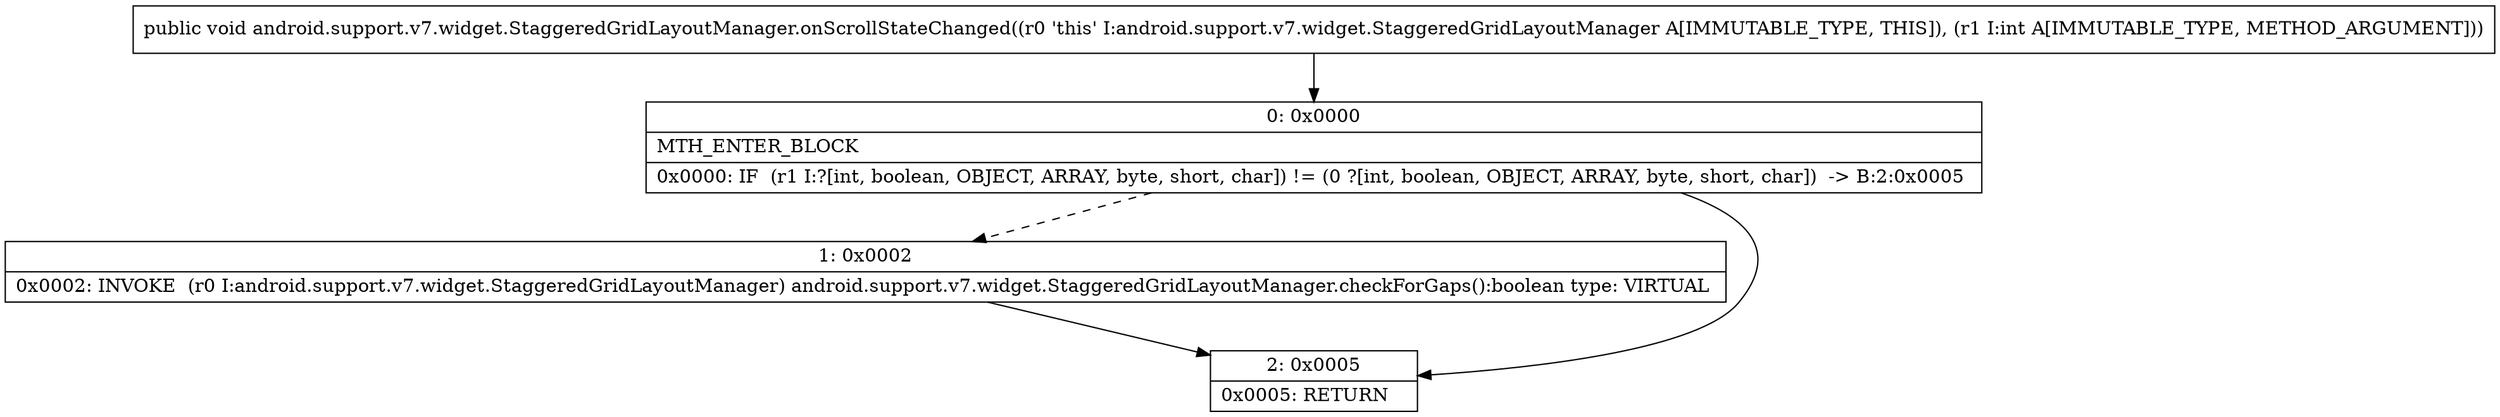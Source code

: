 digraph "CFG forandroid.support.v7.widget.StaggeredGridLayoutManager.onScrollStateChanged(I)V" {
Node_0 [shape=record,label="{0\:\ 0x0000|MTH_ENTER_BLOCK\l|0x0000: IF  (r1 I:?[int, boolean, OBJECT, ARRAY, byte, short, char]) != (0 ?[int, boolean, OBJECT, ARRAY, byte, short, char])  \-\> B:2:0x0005 \l}"];
Node_1 [shape=record,label="{1\:\ 0x0002|0x0002: INVOKE  (r0 I:android.support.v7.widget.StaggeredGridLayoutManager) android.support.v7.widget.StaggeredGridLayoutManager.checkForGaps():boolean type: VIRTUAL \l}"];
Node_2 [shape=record,label="{2\:\ 0x0005|0x0005: RETURN   \l}"];
MethodNode[shape=record,label="{public void android.support.v7.widget.StaggeredGridLayoutManager.onScrollStateChanged((r0 'this' I:android.support.v7.widget.StaggeredGridLayoutManager A[IMMUTABLE_TYPE, THIS]), (r1 I:int A[IMMUTABLE_TYPE, METHOD_ARGUMENT])) }"];
MethodNode -> Node_0;
Node_0 -> Node_1[style=dashed];
Node_0 -> Node_2;
Node_1 -> Node_2;
}

